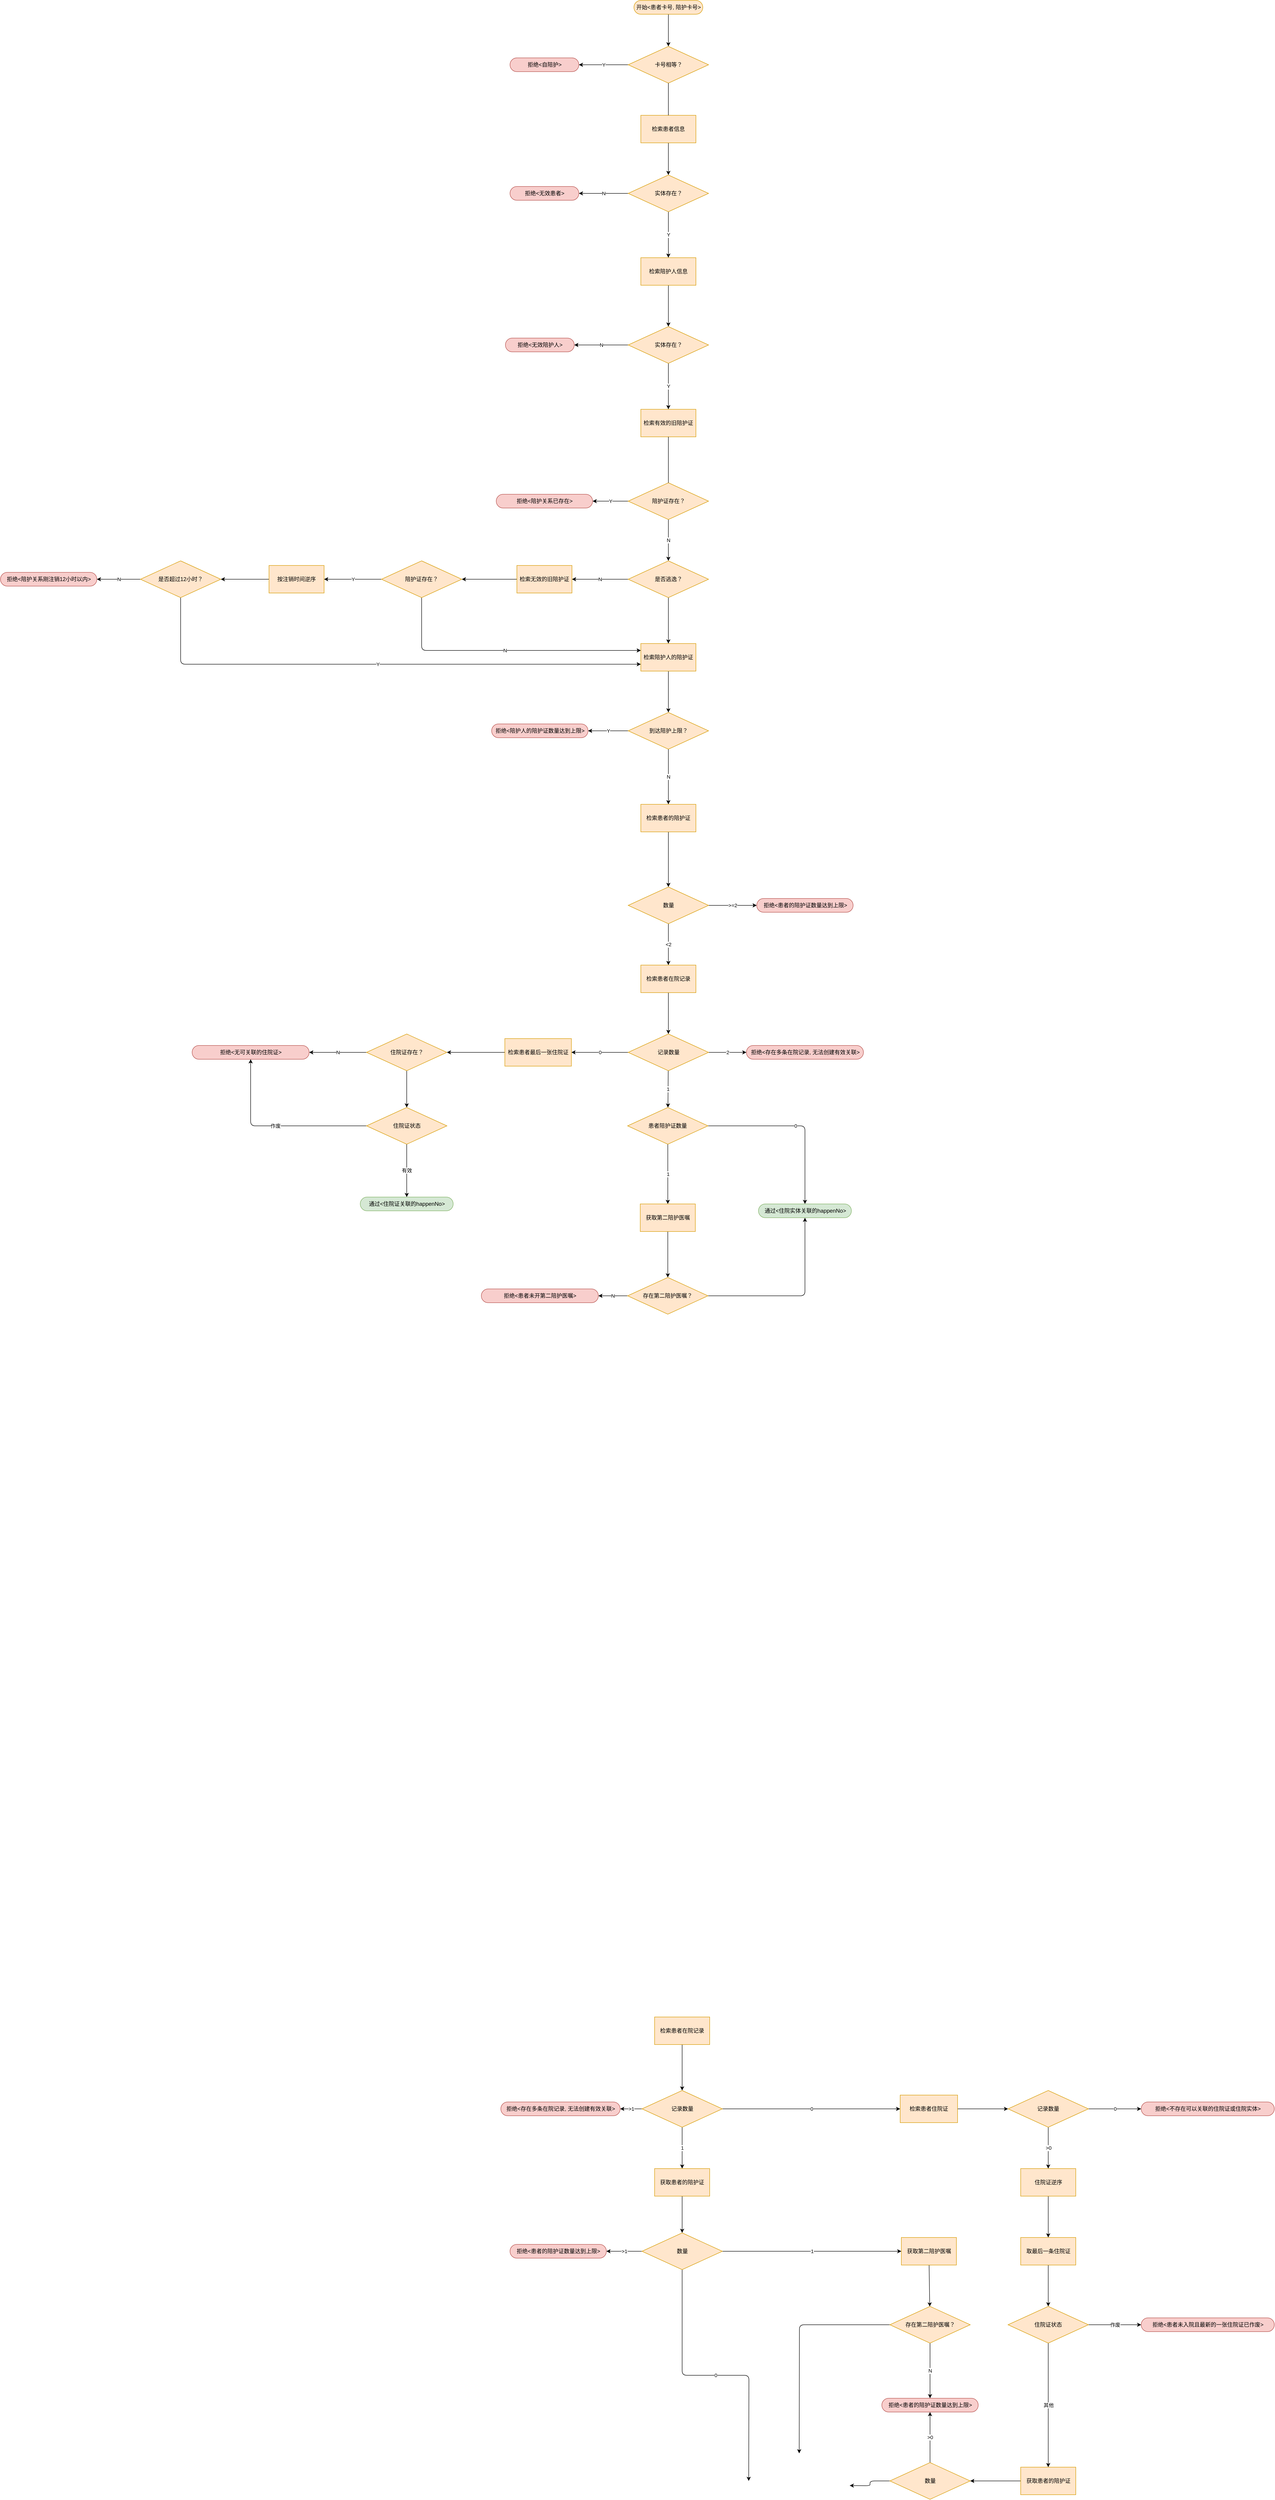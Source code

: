 <mxfile>
    <diagram id="AWQjp3ub72_j4yUvvy9W" name="Page-1">
        <mxGraphModel dx="3741" dy="3284" grid="1" gridSize="10" guides="1" tooltips="1" connect="1" arrows="1" fold="1" page="1" pageScale="1" pageWidth="1920" pageHeight="1200" math="0" shadow="0">
            <root>
                <mxCell id="0"/>
                <mxCell id="1" parent="0"/>
                <mxCell id="6" value="" style="edgeStyle=none;html=1;" parent="1" source="2" target="3" edge="1">
                    <mxGeometry relative="1" as="geometry"/>
                </mxCell>
                <mxCell id="2" value="开始&amp;lt;患者卡号, 陪护卡号&amp;gt;" style="html=1;dashed=0;whitespace=wrap;shape=mxgraph.dfd.start;fillColor=#ffe6cc;strokeColor=#d79b00;" parent="1" vertex="1">
                    <mxGeometry x="430" y="-1290" width="150" height="30" as="geometry"/>
                </mxCell>
                <mxCell id="8" value="Y" style="edgeStyle=none;html=1;" parent="1" source="3" target="7" edge="1">
                    <mxGeometry relative="1" as="geometry"/>
                </mxCell>
                <mxCell id="10" value="" style="edgeStyle=none;html=1;startArrow=none;entryX=0.5;entryY=0;entryDx=0;entryDy=0;" parent="1" source="58" target="60" edge="1">
                    <mxGeometry relative="1" as="geometry"/>
                </mxCell>
                <mxCell id="3" value="卡号相等？" style="rhombus;whiteSpace=wrap;html=1;dashed=0;strokeColor=#d79b00;fillColor=#ffe6cc;" parent="1" vertex="1">
                    <mxGeometry x="417.5" y="-1190" width="175" height="80" as="geometry"/>
                </mxCell>
                <mxCell id="7" value="拒绝&amp;lt;自陪护&amp;gt;" style="html=1;dashed=0;whitespace=wrap;shape=mxgraph.dfd.start;fillColor=#f8cecc;strokeColor=#b85450;" parent="1" vertex="1">
                    <mxGeometry x="160" y="-1165" width="150" height="30" as="geometry"/>
                </mxCell>
                <mxCell id="12" value="" style="edgeStyle=none;html=1;" parent="1" source="9" target="11" edge="1">
                    <mxGeometry relative="1" as="geometry"/>
                </mxCell>
                <mxCell id="9" value="检索陪护人的陪护证" style="whiteSpace=wrap;html=1;dashed=0;strokeColor=#d79b00;fillColor=#ffe6cc;" parent="1" vertex="1">
                    <mxGeometry x="445" y="110" width="120" height="60" as="geometry"/>
                </mxCell>
                <mxCell id="14" value="Y" style="edgeStyle=orthogonalEdgeStyle;html=1;" parent="1" source="11" target="13" edge="1">
                    <mxGeometry relative="1" as="geometry"/>
                </mxCell>
                <mxCell id="16" value="N" style="edgeStyle=none;html=1;" parent="1" source="11" target="90" edge="1">
                    <mxGeometry relative="1" as="geometry">
                        <mxPoint x="540" y="400" as="targetPoint"/>
                    </mxGeometry>
                </mxCell>
                <mxCell id="11" value="到达陪护上限？" style="rhombus;whiteSpace=wrap;html=1;dashed=0;strokeColor=#d79b00;fillColor=#ffe6cc;" parent="1" vertex="1">
                    <mxGeometry x="417.5" y="260" width="175" height="80" as="geometry"/>
                </mxCell>
                <mxCell id="13" value="拒绝&amp;lt;陪护人的陪护证数量达到上限&amp;gt;" style="html=1;dashed=0;whitespace=wrap;shape=mxgraph.dfd.start;fillColor=#f8cecc;strokeColor=#b85450;" parent="1" vertex="1">
                    <mxGeometry x="120" y="285" width="210" height="30" as="geometry"/>
                </mxCell>
                <mxCell id="19" value="拒绝&amp;lt;患者的陪护证数量达到上限&amp;gt;" style="html=1;dashed=0;whitespace=wrap;shape=mxgraph.dfd.start;fillColor=#f8cecc;strokeColor=#b85450;" parent="1" vertex="1">
                    <mxGeometry x="970" y="3930" width="210" height="30" as="geometry"/>
                </mxCell>
                <mxCell id="29" value="" style="edgeStyle=orthogonalEdgeStyle;html=1;" parent="1" source="25" target="27" edge="1">
                    <mxGeometry relative="1" as="geometry"/>
                </mxCell>
                <mxCell id="25" value="检索患者在院记录" style="whiteSpace=wrap;html=1;dashed=0;strokeColor=#d79b00;fillColor=#ffe6cc;" parent="1" vertex="1">
                    <mxGeometry x="475" y="3100" width="120" height="60" as="geometry"/>
                </mxCell>
                <mxCell id="31" value="&amp;gt;1" style="edgeStyle=orthogonalEdgeStyle;html=1;" parent="1" source="27" target="30" edge="1">
                    <mxGeometry relative="1" as="geometry"/>
                </mxCell>
                <mxCell id="33" value="0" style="edgeStyle=orthogonalEdgeStyle;html=1;" parent="1" source="27" target="32" edge="1">
                    <mxGeometry relative="1" as="geometry"/>
                </mxCell>
                <mxCell id="35" value="1" style="edgeStyle=orthogonalEdgeStyle;html=1;entryX=0.5;entryY=0;entryDx=0;entryDy=0;" parent="1" source="27" target="75" edge="1">
                    <mxGeometry relative="1" as="geometry">
                        <mxPoint x="535" y="3430" as="targetPoint"/>
                    </mxGeometry>
                </mxCell>
                <mxCell id="27" value="记录数量" style="rhombus;whiteSpace=wrap;html=1;dashed=0;strokeColor=#d79b00;fillColor=#ffe6cc;" parent="1" vertex="1">
                    <mxGeometry x="447.5" y="3260" width="175" height="80" as="geometry"/>
                </mxCell>
                <mxCell id="30" value="拒绝&amp;lt;存在多条在院记录, 无法创建有效关联&amp;gt;" style="html=1;dashed=0;whitespace=wrap;shape=mxgraph.dfd.start;fillColor=#f8cecc;strokeColor=#b85450;" parent="1" vertex="1">
                    <mxGeometry x="140" y="3285" width="260" height="30" as="geometry"/>
                </mxCell>
                <mxCell id="37" value="" style="edgeStyle=orthogonalEdgeStyle;html=1;" parent="1" source="32" target="36" edge="1">
                    <mxGeometry relative="1" as="geometry"/>
                </mxCell>
                <mxCell id="32" value="检索患者住院证" style="whiteSpace=wrap;html=1;dashed=0;strokeColor=#d79b00;fillColor=#ffe6cc;" parent="1" vertex="1">
                    <mxGeometry x="1010" y="3270" width="125" height="60" as="geometry"/>
                </mxCell>
                <mxCell id="39" value="0" style="edgeStyle=orthogonalEdgeStyle;html=1;" parent="1" source="36" target="38" edge="1">
                    <mxGeometry relative="1" as="geometry"/>
                </mxCell>
                <mxCell id="41" value="&amp;gt;0" style="edgeStyle=orthogonalEdgeStyle;html=1;" parent="1" source="36" target="40" edge="1">
                    <mxGeometry relative="1" as="geometry"/>
                </mxCell>
                <mxCell id="36" value="记录数量" style="rhombus;whiteSpace=wrap;html=1;dashed=0;strokeColor=#d79b00;fillColor=#ffe6cc;" parent="1" vertex="1">
                    <mxGeometry x="1245" y="3260" width="175" height="80" as="geometry"/>
                </mxCell>
                <mxCell id="38" value="拒绝&amp;lt;不存在可以关联的住院证或住院实体&amp;gt;" style="html=1;dashed=0;whitespace=wrap;shape=mxgraph.dfd.start;fillColor=#f8cecc;strokeColor=#b85450;" parent="1" vertex="1">
                    <mxGeometry x="1535" y="3285" width="290" height="30" as="geometry"/>
                </mxCell>
                <mxCell id="43" value="" style="edgeStyle=none;html=1;" parent="1" source="40" target="42" edge="1">
                    <mxGeometry relative="1" as="geometry"/>
                </mxCell>
                <mxCell id="40" value="住院证逆序" style="whiteSpace=wrap;html=1;dashed=0;strokeColor=#d79b00;fillColor=#ffe6cc;" parent="1" vertex="1">
                    <mxGeometry x="1272.5" y="3430" width="120" height="60" as="geometry"/>
                </mxCell>
                <mxCell id="45" value="" style="edgeStyle=none;html=1;" parent="1" source="42" target="44" edge="1">
                    <mxGeometry relative="1" as="geometry"/>
                </mxCell>
                <mxCell id="42" value="取最后一条住院证" style="whiteSpace=wrap;html=1;dashed=0;strokeColor=#d79b00;fillColor=#ffe6cc;" parent="1" vertex="1">
                    <mxGeometry x="1272.5" y="3580" width="120" height="60" as="geometry"/>
                </mxCell>
                <mxCell id="46" value="其他" style="edgeStyle=none;html=1;" parent="1" source="44" target="78" edge="1">
                    <mxGeometry relative="1" as="geometry">
                        <mxPoint x="1150" y="3710" as="targetPoint"/>
                    </mxGeometry>
                </mxCell>
                <mxCell id="49" value="作废" style="edgeStyle=none;html=1;" parent="1" source="44" target="48" edge="1">
                    <mxGeometry relative="1" as="geometry"/>
                </mxCell>
                <mxCell id="44" value="住院证状态" style="rhombus;whiteSpace=wrap;html=1;dashed=0;strokeColor=#d79b00;fillColor=#ffe6cc;" parent="1" vertex="1">
                    <mxGeometry x="1245" y="3730" width="175" height="80" as="geometry"/>
                </mxCell>
                <mxCell id="48" value="拒绝&amp;lt;患者未入院且最新的一张住院证已作废&amp;gt;" style="html=1;dashed=0;whitespace=wrap;shape=mxgraph.dfd.start;fillColor=#f8cecc;strokeColor=#b85450;" parent="1" vertex="1">
                    <mxGeometry x="1535" y="3755" width="290" height="30" as="geometry"/>
                </mxCell>
                <mxCell id="58" value="检索患者信息" style="whiteSpace=wrap;html=1;dashed=0;strokeColor=#d79b00;fillColor=#ffe6cc;" parent="1" vertex="1">
                    <mxGeometry x="445" y="-1040" width="120" height="60" as="geometry"/>
                </mxCell>
                <mxCell id="59" value="" style="edgeStyle=none;html=1;endArrow=none;" parent="1" source="3" target="58" edge="1">
                    <mxGeometry relative="1" as="geometry">
                        <mxPoint x="505" y="-1110" as="sourcePoint"/>
                        <mxPoint x="505" y="-730" as="targetPoint"/>
                    </mxGeometry>
                </mxCell>
                <mxCell id="61" value="Y" style="edgeStyle=none;html=1;entryX=0.5;entryY=0;entryDx=0;entryDy=0;" parent="1" source="60" target="65" edge="1">
                    <mxGeometry relative="1" as="geometry"/>
                </mxCell>
                <mxCell id="63" value="N" style="edgeStyle=none;html=1;" parent="1" source="60" target="62" edge="1">
                    <mxGeometry relative="1" as="geometry"/>
                </mxCell>
                <mxCell id="60" value="实体存在？" style="rhombus;whiteSpace=wrap;html=1;dashed=0;strokeColor=#d79b00;fillColor=#ffe6cc;" parent="1" vertex="1">
                    <mxGeometry x="417.5" y="-910" width="175" height="80" as="geometry"/>
                </mxCell>
                <mxCell id="62" value="拒绝&amp;lt;无效患者&amp;gt;" style="html=1;dashed=0;whitespace=wrap;shape=mxgraph.dfd.start;fillColor=#f8cecc;strokeColor=#b85450;" parent="1" vertex="1">
                    <mxGeometry x="160" y="-885" width="150" height="30" as="geometry"/>
                </mxCell>
                <mxCell id="64" value="" style="edgeStyle=none;html=1;startArrow=none;entryX=0.5;entryY=0;entryDx=0;entryDy=0;" parent="1" source="65" target="67" edge="1">
                    <mxGeometry relative="1" as="geometry"/>
                </mxCell>
                <mxCell id="65" value="检索陪护人信息" style="whiteSpace=wrap;html=1;dashed=0;strokeColor=#d79b00;fillColor=#ffe6cc;" parent="1" vertex="1">
                    <mxGeometry x="445" y="-730" width="120" height="60" as="geometry"/>
                </mxCell>
                <mxCell id="66" value="N" style="edgeStyle=none;html=1;" parent="1" source="67" target="68" edge="1">
                    <mxGeometry relative="1" as="geometry"/>
                </mxCell>
                <mxCell id="69" value="N" style="edgeStyle=orthogonalEdgeStyle;html=1;startArrow=none;entryX=0;entryY=0.25;entryDx=0;entryDy=0;exitX=0.5;exitY=1;exitDx=0;exitDy=0;" parent="1" source="162" target="9" edge="1">
                    <mxGeometry relative="1" as="geometry">
                        <mxPoint x="505" y="-50" as="targetPoint"/>
                    </mxGeometry>
                </mxCell>
                <mxCell id="137" value="Y" style="edgeStyle=none;html=1;" parent="1" source="67" target="135" edge="1">
                    <mxGeometry relative="1" as="geometry"/>
                </mxCell>
                <mxCell id="67" value="实体存在？" style="rhombus;whiteSpace=wrap;html=1;dashed=0;strokeColor=#d79b00;fillColor=#ffe6cc;" parent="1" vertex="1">
                    <mxGeometry x="417.5" y="-580" width="175" height="80" as="geometry"/>
                </mxCell>
                <mxCell id="68" value="拒绝&amp;lt;无效陪护人&amp;gt;" style="html=1;dashed=0;whitespace=wrap;shape=mxgraph.dfd.start;fillColor=#f8cecc;strokeColor=#b85450;" parent="1" vertex="1">
                    <mxGeometry x="150" y="-555" width="150" height="30" as="geometry"/>
                </mxCell>
                <mxCell id="73" value="" style="edgeStyle=none;html=1;" parent="1" source="70" target="71" edge="1">
                    <mxGeometry relative="1" as="geometry"/>
                </mxCell>
                <mxCell id="70" value="获取第二陪护医嘱" style="whiteSpace=wrap;html=1;dashed=0;strokeColor=#d79b00;fillColor=#ffe6cc;" parent="1" vertex="1">
                    <mxGeometry x="1012.5" y="3580" width="120" height="60" as="geometry"/>
                </mxCell>
                <mxCell id="82" value="N" style="edgeStyle=orthogonalEdgeStyle;html=1;" parent="1" source="71" target="19" edge="1">
                    <mxGeometry relative="1" as="geometry"/>
                </mxCell>
                <mxCell id="85" style="edgeStyle=orthogonalEdgeStyle;html=1;exitX=0;exitY=0.5;exitDx=0;exitDy=0;" parent="1" source="71" edge="1">
                    <mxGeometry relative="1" as="geometry">
                        <mxPoint x="790" y="4050" as="targetPoint"/>
                    </mxGeometry>
                </mxCell>
                <mxCell id="71" value="存在第二陪护医嘱？" style="rhombus;whiteSpace=wrap;html=1;dashed=0;strokeColor=#d79b00;fillColor=#ffe6cc;" parent="1" vertex="1">
                    <mxGeometry x="987.5" y="3730" width="175" height="80" as="geometry"/>
                </mxCell>
                <mxCell id="77" value="" style="edgeStyle=orthogonalEdgeStyle;html=1;" parent="1" source="75" target="76" edge="1">
                    <mxGeometry relative="1" as="geometry"/>
                </mxCell>
                <mxCell id="75" value="获取患者的陪护证" style="whiteSpace=wrap;html=1;dashed=0;strokeColor=#d79b00;fillColor=#ffe6cc;" parent="1" vertex="1">
                    <mxGeometry x="475" y="3430" width="120" height="60" as="geometry"/>
                </mxCell>
                <mxCell id="81" value="1" style="edgeStyle=orthogonalEdgeStyle;html=1;" parent="1" source="76" target="70" edge="1">
                    <mxGeometry relative="1" as="geometry"/>
                </mxCell>
                <mxCell id="86" value="0" style="edgeStyle=orthogonalEdgeStyle;html=1;exitX=0.5;exitY=1;exitDx=0;exitDy=0;" parent="1" source="76" edge="1">
                    <mxGeometry relative="1" as="geometry">
                        <mxPoint x="680" y="4110" as="targetPoint"/>
                    </mxGeometry>
                </mxCell>
                <mxCell id="88" value="&amp;gt;1" style="edgeStyle=orthogonalEdgeStyle;html=1;" parent="1" source="76" target="87" edge="1">
                    <mxGeometry relative="1" as="geometry"/>
                </mxCell>
                <mxCell id="76" value="数量" style="rhombus;whiteSpace=wrap;html=1;dashed=0;strokeColor=#d79b00;fillColor=#ffe6cc;" parent="1" vertex="1">
                    <mxGeometry x="447.5" y="3570" width="175" height="80" as="geometry"/>
                </mxCell>
                <mxCell id="80" value="" style="edgeStyle=orthogonalEdgeStyle;html=1;" parent="1" source="78" target="79" edge="1">
                    <mxGeometry relative="1" as="geometry"/>
                </mxCell>
                <mxCell id="78" value="获取患者的陪护证" style="whiteSpace=wrap;html=1;dashed=0;strokeColor=#d79b00;fillColor=#ffe6cc;" parent="1" vertex="1">
                    <mxGeometry x="1272.5" y="4080" width="120" height="60" as="geometry"/>
                </mxCell>
                <mxCell id="83" value="&amp;gt;0" style="edgeStyle=orthogonalEdgeStyle;html=1;" parent="1" source="79" target="19" edge="1">
                    <mxGeometry relative="1" as="geometry"/>
                </mxCell>
                <mxCell id="84" style="edgeStyle=orthogonalEdgeStyle;html=1;exitX=0;exitY=0.5;exitDx=0;exitDy=0;" parent="1" source="79" edge="1">
                    <mxGeometry relative="1" as="geometry">
                        <mxPoint x="900" y="4120" as="targetPoint"/>
                    </mxGeometry>
                </mxCell>
                <mxCell id="79" value="数量" style="rhombus;whiteSpace=wrap;html=1;dashed=0;strokeColor=#d79b00;fillColor=#ffe6cc;" parent="1" vertex="1">
                    <mxGeometry x="987.5" y="4070" width="175" height="80" as="geometry"/>
                </mxCell>
                <mxCell id="87" value="拒绝&amp;lt;患者的陪护证数量达到上限&amp;gt;" style="html=1;dashed=0;whitespace=wrap;shape=mxgraph.dfd.start;fillColor=#f8cecc;strokeColor=#b85450;" parent="1" vertex="1">
                    <mxGeometry x="160" y="3595" width="210" height="30" as="geometry"/>
                </mxCell>
                <mxCell id="92" value="" style="edgeStyle=orthogonalEdgeStyle;html=1;" parent="1" source="90" target="91" edge="1">
                    <mxGeometry relative="1" as="geometry"/>
                </mxCell>
                <mxCell id="90" value="检索患者的陪护证" style="whiteSpace=wrap;html=1;dashed=0;strokeColor=#d79b00;fillColor=#ffe6cc;" parent="1" vertex="1">
                    <mxGeometry x="445" y="460" width="120" height="60" as="geometry"/>
                </mxCell>
                <mxCell id="93" value="&amp;gt;=2" style="edgeStyle=orthogonalEdgeStyle;html=1;" parent="1" source="91" target="113" edge="1">
                    <mxGeometry relative="1" as="geometry">
                        <mxPoint x="920" y="680" as="targetPoint"/>
                    </mxGeometry>
                </mxCell>
                <mxCell id="95" value="&amp;lt;2" style="edgeStyle=orthogonalEdgeStyle;html=1;" parent="1" source="91" target="94" edge="1">
                    <mxGeometry relative="1" as="geometry"/>
                </mxCell>
                <mxCell id="91" value="数量" style="rhombus;whiteSpace=wrap;html=1;dashed=0;strokeColor=#d79b00;fillColor=#ffe6cc;" parent="1" vertex="1">
                    <mxGeometry x="417.5" y="640" width="175" height="80" as="geometry"/>
                </mxCell>
                <mxCell id="98" value="" style="edgeStyle=orthogonalEdgeStyle;html=1;" parent="1" source="94" target="97" edge="1">
                    <mxGeometry relative="1" as="geometry"/>
                </mxCell>
                <mxCell id="94" value="&lt;span&gt;检索患者在院记录&lt;/span&gt;" style="whiteSpace=wrap;html=1;dashed=0;strokeColor=#d79b00;fillColor=#ffe6cc;" parent="1" vertex="1">
                    <mxGeometry x="445" y="810" width="120" height="60" as="geometry"/>
                </mxCell>
                <mxCell id="99" value="0" style="edgeStyle=orthogonalEdgeStyle;html=1;exitX=0;exitY=0.5;exitDx=0;exitDy=0;" parent="1" source="97" target="117" edge="1">
                    <mxGeometry relative="1" as="geometry">
                        <mxPoint x="260" y="1000" as="targetPoint"/>
                    </mxGeometry>
                </mxCell>
                <mxCell id="101" value="2" style="edgeStyle=orthogonalEdgeStyle;html=1;" parent="1" source="97" target="100" edge="1">
                    <mxGeometry relative="1" as="geometry"/>
                </mxCell>
                <mxCell id="104" value="1" style="edgeStyle=orthogonalEdgeStyle;html=1;startArrow=none;" parent="1" source="169" target="102" edge="1">
                    <mxGeometry relative="1" as="geometry"/>
                </mxCell>
                <mxCell id="171" value="1" style="edgeStyle=none;html=1;" edge="1" parent="1" source="97" target="169">
                    <mxGeometry relative="1" as="geometry"/>
                </mxCell>
                <mxCell id="97" value="记录数量" style="rhombus;whiteSpace=wrap;html=1;dashed=0;strokeColor=#d79b00;fillColor=#ffe6cc;" parent="1" vertex="1">
                    <mxGeometry x="417.5" y="960" width="175" height="80" as="geometry"/>
                </mxCell>
                <mxCell id="100" value="拒绝&amp;lt;存在多条在院记录, 无法创建有效关联&amp;gt;" style="html=1;dashed=0;whitespace=wrap;shape=mxgraph.dfd.start;fillColor=#f8cecc;strokeColor=#b85450;" parent="1" vertex="1">
                    <mxGeometry x="675" y="985" width="255" height="30" as="geometry"/>
                </mxCell>
                <mxCell id="105" value="" style="edgeStyle=orthogonalEdgeStyle;html=1;" parent="1" source="102" target="103" edge="1">
                    <mxGeometry relative="1" as="geometry"/>
                </mxCell>
                <mxCell id="102" value="获取第二陪护医嘱" style="whiteSpace=wrap;html=1;dashed=0;strokeColor=#d79b00;fillColor=#ffe6cc;" parent="1" vertex="1">
                    <mxGeometry x="443.75" y="1330" width="120" height="60" as="geometry"/>
                </mxCell>
                <mxCell id="107" value="N" style="edgeStyle=orthogonalEdgeStyle;html=1;" parent="1" source="103" target="106" edge="1">
                    <mxGeometry relative="1" as="geometry"/>
                </mxCell>
                <mxCell id="116" value="" style="edgeStyle=orthogonalEdgeStyle;html=1;" parent="1" source="103" target="115" edge="1">
                    <mxGeometry relative="1" as="geometry"/>
                </mxCell>
                <mxCell id="103" value="存在第二陪护医嘱？" style="rhombus;whiteSpace=wrap;html=1;dashed=0;strokeColor=#d79b00;fillColor=#ffe6cc;" parent="1" vertex="1">
                    <mxGeometry x="416.25" y="1490" width="175" height="80" as="geometry"/>
                </mxCell>
                <mxCell id="106" value="拒绝&amp;lt;患者未开第二陪护医嘱&amp;gt;" style="html=1;dashed=0;whitespace=wrap;shape=mxgraph.dfd.start;fillColor=#f8cecc;strokeColor=#b85450;" parent="1" vertex="1">
                    <mxGeometry x="97.5" y="1515" width="255" height="30" as="geometry"/>
                </mxCell>
                <mxCell id="113" value="拒绝&amp;lt;患者的陪护证数量达到上限&amp;gt;" style="html=1;dashed=0;whitespace=wrap;shape=mxgraph.dfd.start;fillColor=#f8cecc;strokeColor=#b85450;" parent="1" vertex="1">
                    <mxGeometry x="697.5" y="665" width="210" height="30" as="geometry"/>
                </mxCell>
                <mxCell id="115" value="通过&amp;lt;住院实体关联的happenNo&amp;gt;" style="html=1;dashed=0;whitespace=wrap;shape=mxgraph.dfd.start;fillColor=#d5e8d4;strokeColor=#82b366;" parent="1" vertex="1">
                    <mxGeometry x="701.25" y="1330" width="202.5" height="30" as="geometry"/>
                </mxCell>
                <mxCell id="120" style="edgeStyle=orthogonalEdgeStyle;html=1;exitX=0;exitY=0.5;exitDx=0;exitDy=0;" parent="1" source="117" target="118" edge="1">
                    <mxGeometry relative="1" as="geometry"/>
                </mxCell>
                <mxCell id="117" value="检索患者最后一张住院证" style="whiteSpace=wrap;html=1;dashed=0;strokeColor=#d79b00;fillColor=#ffe6cc;" parent="1" vertex="1">
                    <mxGeometry x="148.75" y="970" width="145" height="60" as="geometry"/>
                </mxCell>
                <mxCell id="121" value="N" style="edgeStyle=orthogonalEdgeStyle;html=1;exitX=0;exitY=0.5;exitDx=0;exitDy=0;" parent="1" source="118" target="119" edge="1">
                    <mxGeometry relative="1" as="geometry"/>
                </mxCell>
                <mxCell id="123" value="" style="edgeStyle=orthogonalEdgeStyle;html=1;" parent="1" source="118" target="122" edge="1">
                    <mxGeometry relative="1" as="geometry"/>
                </mxCell>
                <mxCell id="118" value="住院证存在？" style="rhombus;whiteSpace=wrap;html=1;dashed=0;strokeColor=#d79b00;fillColor=#ffe6cc;" parent="1" vertex="1">
                    <mxGeometry x="-152.5" y="960" width="175" height="80" as="geometry"/>
                </mxCell>
                <mxCell id="119" value="拒绝&amp;lt;无可关联的住院证&amp;gt;" style="html=1;dashed=0;whitespace=wrap;shape=mxgraph.dfd.start;fillColor=#f8cecc;strokeColor=#b85450;" parent="1" vertex="1">
                    <mxGeometry x="-532.5" y="985" width="255" height="30" as="geometry"/>
                </mxCell>
                <mxCell id="124" value="作废" style="edgeStyle=orthogonalEdgeStyle;html=1;exitX=0;exitY=0.5;exitDx=0;exitDy=0;" parent="1" source="122" target="119" edge="1">
                    <mxGeometry relative="1" as="geometry"/>
                </mxCell>
                <mxCell id="126" value="有效" style="edgeStyle=orthogonalEdgeStyle;html=1;" parent="1" source="122" target="125" edge="1">
                    <mxGeometry relative="1" as="geometry"/>
                </mxCell>
                <mxCell id="122" value="住院证状态" style="rhombus;whiteSpace=wrap;html=1;dashed=0;strokeColor=#d79b00;fillColor=#ffe6cc;" parent="1" vertex="1">
                    <mxGeometry x="-152.5" y="1120" width="175" height="80" as="geometry"/>
                </mxCell>
                <mxCell id="125" value="通过&amp;lt;住院证关联的happenNo&amp;gt;" style="html=1;dashed=0;whitespace=wrap;shape=mxgraph.dfd.start;fillColor=#d5e8d4;strokeColor=#82b366;" parent="1" vertex="1">
                    <mxGeometry x="-166.25" y="1315" width="202.5" height="30" as="geometry"/>
                </mxCell>
                <mxCell id="135" value="检索有效的旧陪护证" style="whiteSpace=wrap;html=1;dashed=0;strokeColor=#d79b00;fillColor=#ffe6cc;" parent="1" vertex="1">
                    <mxGeometry x="445" y="-400" width="120" height="60" as="geometry"/>
                </mxCell>
                <mxCell id="142" value="Y" style="edgeStyle=none;html=1;" parent="1" source="139" target="145" edge="1">
                    <mxGeometry relative="1" as="geometry">
                        <mxPoint x="285.0" y="-200.0" as="targetPoint"/>
                    </mxGeometry>
                </mxCell>
                <mxCell id="165" value="N" style="edgeStyle=orthogonalEdgeStyle;html=1;" parent="1" source="139" target="164" edge="1">
                    <mxGeometry relative="1" as="geometry"/>
                </mxCell>
                <mxCell id="139" value="陪护证存在？" style="rhombus;whiteSpace=wrap;html=1;dashed=0;strokeColor=#d79b00;fillColor=#ffe6cc;" parent="1" vertex="1">
                    <mxGeometry x="417.5" y="-240" width="175" height="80" as="geometry"/>
                </mxCell>
                <mxCell id="140" value="" style="edgeStyle=none;html=1;startArrow=none;endArrow=none;" parent="1" source="135" target="139" edge="1">
                    <mxGeometry relative="1" as="geometry">
                        <mxPoint x="505" y="-340" as="sourcePoint"/>
                        <mxPoint x="505" y="-70" as="targetPoint"/>
                    </mxGeometry>
                </mxCell>
                <mxCell id="145" value="拒绝&amp;lt;陪护关系已存在&amp;gt;" style="html=1;dashed=0;whitespace=wrap;shape=mxgraph.dfd.start;fillColor=#f8cecc;strokeColor=#b85450;" parent="1" vertex="1">
                    <mxGeometry x="130" y="-215" width="210" height="30" as="geometry"/>
                </mxCell>
                <mxCell id="155" value="" style="edgeStyle=none;html=1;" parent="1" source="147" target="154" edge="1">
                    <mxGeometry relative="1" as="geometry"/>
                </mxCell>
                <mxCell id="147" value="按注销时间逆序" style="whiteSpace=wrap;html=1;dashed=0;strokeColor=#d79b00;fillColor=#ffe6cc;" parent="1" vertex="1">
                    <mxGeometry x="-365" y="-60" width="120" height="60" as="geometry"/>
                </mxCell>
                <mxCell id="153" value="Y" style="edgeStyle=none;html=1;" parent="1" source="162" target="147" edge="1">
                    <mxGeometry relative="1" as="geometry">
                        <mxPoint x="-420.0" y="-30.0" as="sourcePoint"/>
                    </mxGeometry>
                </mxCell>
                <mxCell id="157" value="N" style="edgeStyle=none;html=1;" parent="1" source="154" target="156" edge="1">
                    <mxGeometry relative="1" as="geometry"/>
                </mxCell>
                <mxCell id="158" value="Y" style="edgeStyle=orthogonalEdgeStyle;html=1;exitX=0.5;exitY=1;exitDx=0;exitDy=0;entryX=0;entryY=0.75;entryDx=0;entryDy=0;" parent="1" source="154" target="9" edge="1">
                    <mxGeometry relative="1" as="geometry"/>
                </mxCell>
                <mxCell id="154" value="是否超过12小时？" style="rhombus;whiteSpace=wrap;html=1;dashed=0;strokeColor=#d79b00;fillColor=#ffe6cc;" parent="1" vertex="1">
                    <mxGeometry x="-645" y="-70" width="175" height="80" as="geometry"/>
                </mxCell>
                <mxCell id="156" value="拒绝&amp;lt;陪护关系刚注销12小时以内&amp;gt;" style="html=1;dashed=0;whitespace=wrap;shape=mxgraph.dfd.start;fillColor=#f8cecc;strokeColor=#b85450;" parent="1" vertex="1">
                    <mxGeometry x="-950" y="-45" width="210" height="30" as="geometry"/>
                </mxCell>
                <mxCell id="167" value="" style="edgeStyle=orthogonalEdgeStyle;html=1;" parent="1" source="159" target="162" edge="1">
                    <mxGeometry relative="1" as="geometry"/>
                </mxCell>
                <mxCell id="159" value="检索无效的旧陪护证" style="whiteSpace=wrap;html=1;dashed=0;strokeColor=#d79b00;fillColor=#ffe6cc;" parent="1" vertex="1">
                    <mxGeometry x="175" y="-60" width="120" height="60" as="geometry"/>
                </mxCell>
                <mxCell id="162" value="陪护证存在？" style="rhombus;whiteSpace=wrap;html=1;dashed=0;strokeColor=#d79b00;fillColor=#ffe6cc;" parent="1" vertex="1">
                    <mxGeometry x="-120" y="-70" width="175" height="80" as="geometry"/>
                </mxCell>
                <mxCell id="166" value="N" style="edgeStyle=orthogonalEdgeStyle;html=1;exitX=0;exitY=0.5;exitDx=0;exitDy=0;" parent="1" source="164" target="159" edge="1">
                    <mxGeometry relative="1" as="geometry"/>
                </mxCell>
                <mxCell id="168" style="edgeStyle=orthogonalEdgeStyle;html=1;exitX=0.5;exitY=1;exitDx=0;exitDy=0;" parent="1" source="164" target="9" edge="1">
                    <mxGeometry relative="1" as="geometry"/>
                </mxCell>
                <mxCell id="164" value="是否逃逸？" style="rhombus;whiteSpace=wrap;html=1;dashed=0;strokeColor=#d79b00;fillColor=#ffe6cc;" parent="1" vertex="1">
                    <mxGeometry x="417.5" y="-70" width="175" height="80" as="geometry"/>
                </mxCell>
                <mxCell id="173" value="0" style="edgeStyle=orthogonalEdgeStyle;html=1;" edge="1" parent="1" source="169" target="115">
                    <mxGeometry relative="1" as="geometry"/>
                </mxCell>
                <mxCell id="169" value="患者陪护证数量" style="rhombus;whiteSpace=wrap;html=1;dashed=0;strokeColor=#d79b00;fillColor=#ffe6cc;" vertex="1" parent="1">
                    <mxGeometry x="416.25" y="1120" width="175" height="80" as="geometry"/>
                </mxCell>
            </root>
        </mxGraphModel>
    </diagram>
</mxfile>